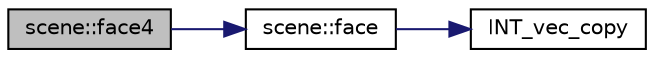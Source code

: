 digraph "scene::face4"
{
  edge [fontname="Helvetica",fontsize="10",labelfontname="Helvetica",labelfontsize="10"];
  node [fontname="Helvetica",fontsize="10",shape=record];
  rankdir="LR";
  Node173 [label="scene::face4",height=0.2,width=0.4,color="black", fillcolor="grey75", style="filled", fontcolor="black"];
  Node173 -> Node174 [color="midnightblue",fontsize="10",style="solid",fontname="Helvetica"];
  Node174 [label="scene::face",height=0.2,width=0.4,color="black", fillcolor="white", style="filled",URL="$df/db1/classscene.html#a72b31cd6b51a2bad1b5c3dcbcbaf12eb"];
  Node174 -> Node175 [color="midnightblue",fontsize="10",style="solid",fontname="Helvetica"];
  Node175 [label="INT_vec_copy",height=0.2,width=0.4,color="black", fillcolor="white", style="filled",URL="$df/dbf/sajeeb_8_c.html#ac2d875e27e009af6ec04d17254d11075"];
}
